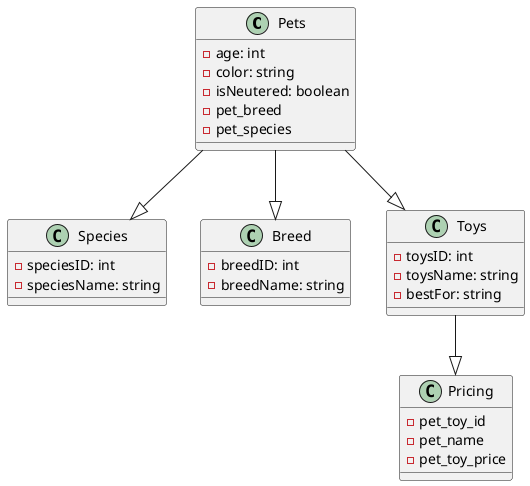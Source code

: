 @startuml

class Pets {
  - age: int
  - color: string
  - isNeutered: boolean
  -pet_breed
  -pet_species
}

class Species {
  - speciesID: int
  - speciesName: string
}

class Breed {
  - breedID: int
  - breedName: string
  ' - speciesID: int
  ' - isPureBred: boolean
  ' - isMixedBreed: boolean
  ' + _construct()
  ' + getBreedID(): int
  ' + getBreedName(): string
  ' + getSpeciesID(): int
  ' + getIsPureBred(): boolean
  ' + getIsMixedBreed(): boolean
}

class Toys {
  - toysID: int
  - toysName: string
  - bestFor: string
  ' + _construct()
  ' + getToysID(): int
}

class Pricing {
  -pet_toy_id
  -pet_name
  -pet_toy_price
}

Pets --|> Species
Pets --|> Breed
Pets --|> Toys
Toys --|> Pricing

@enduml
